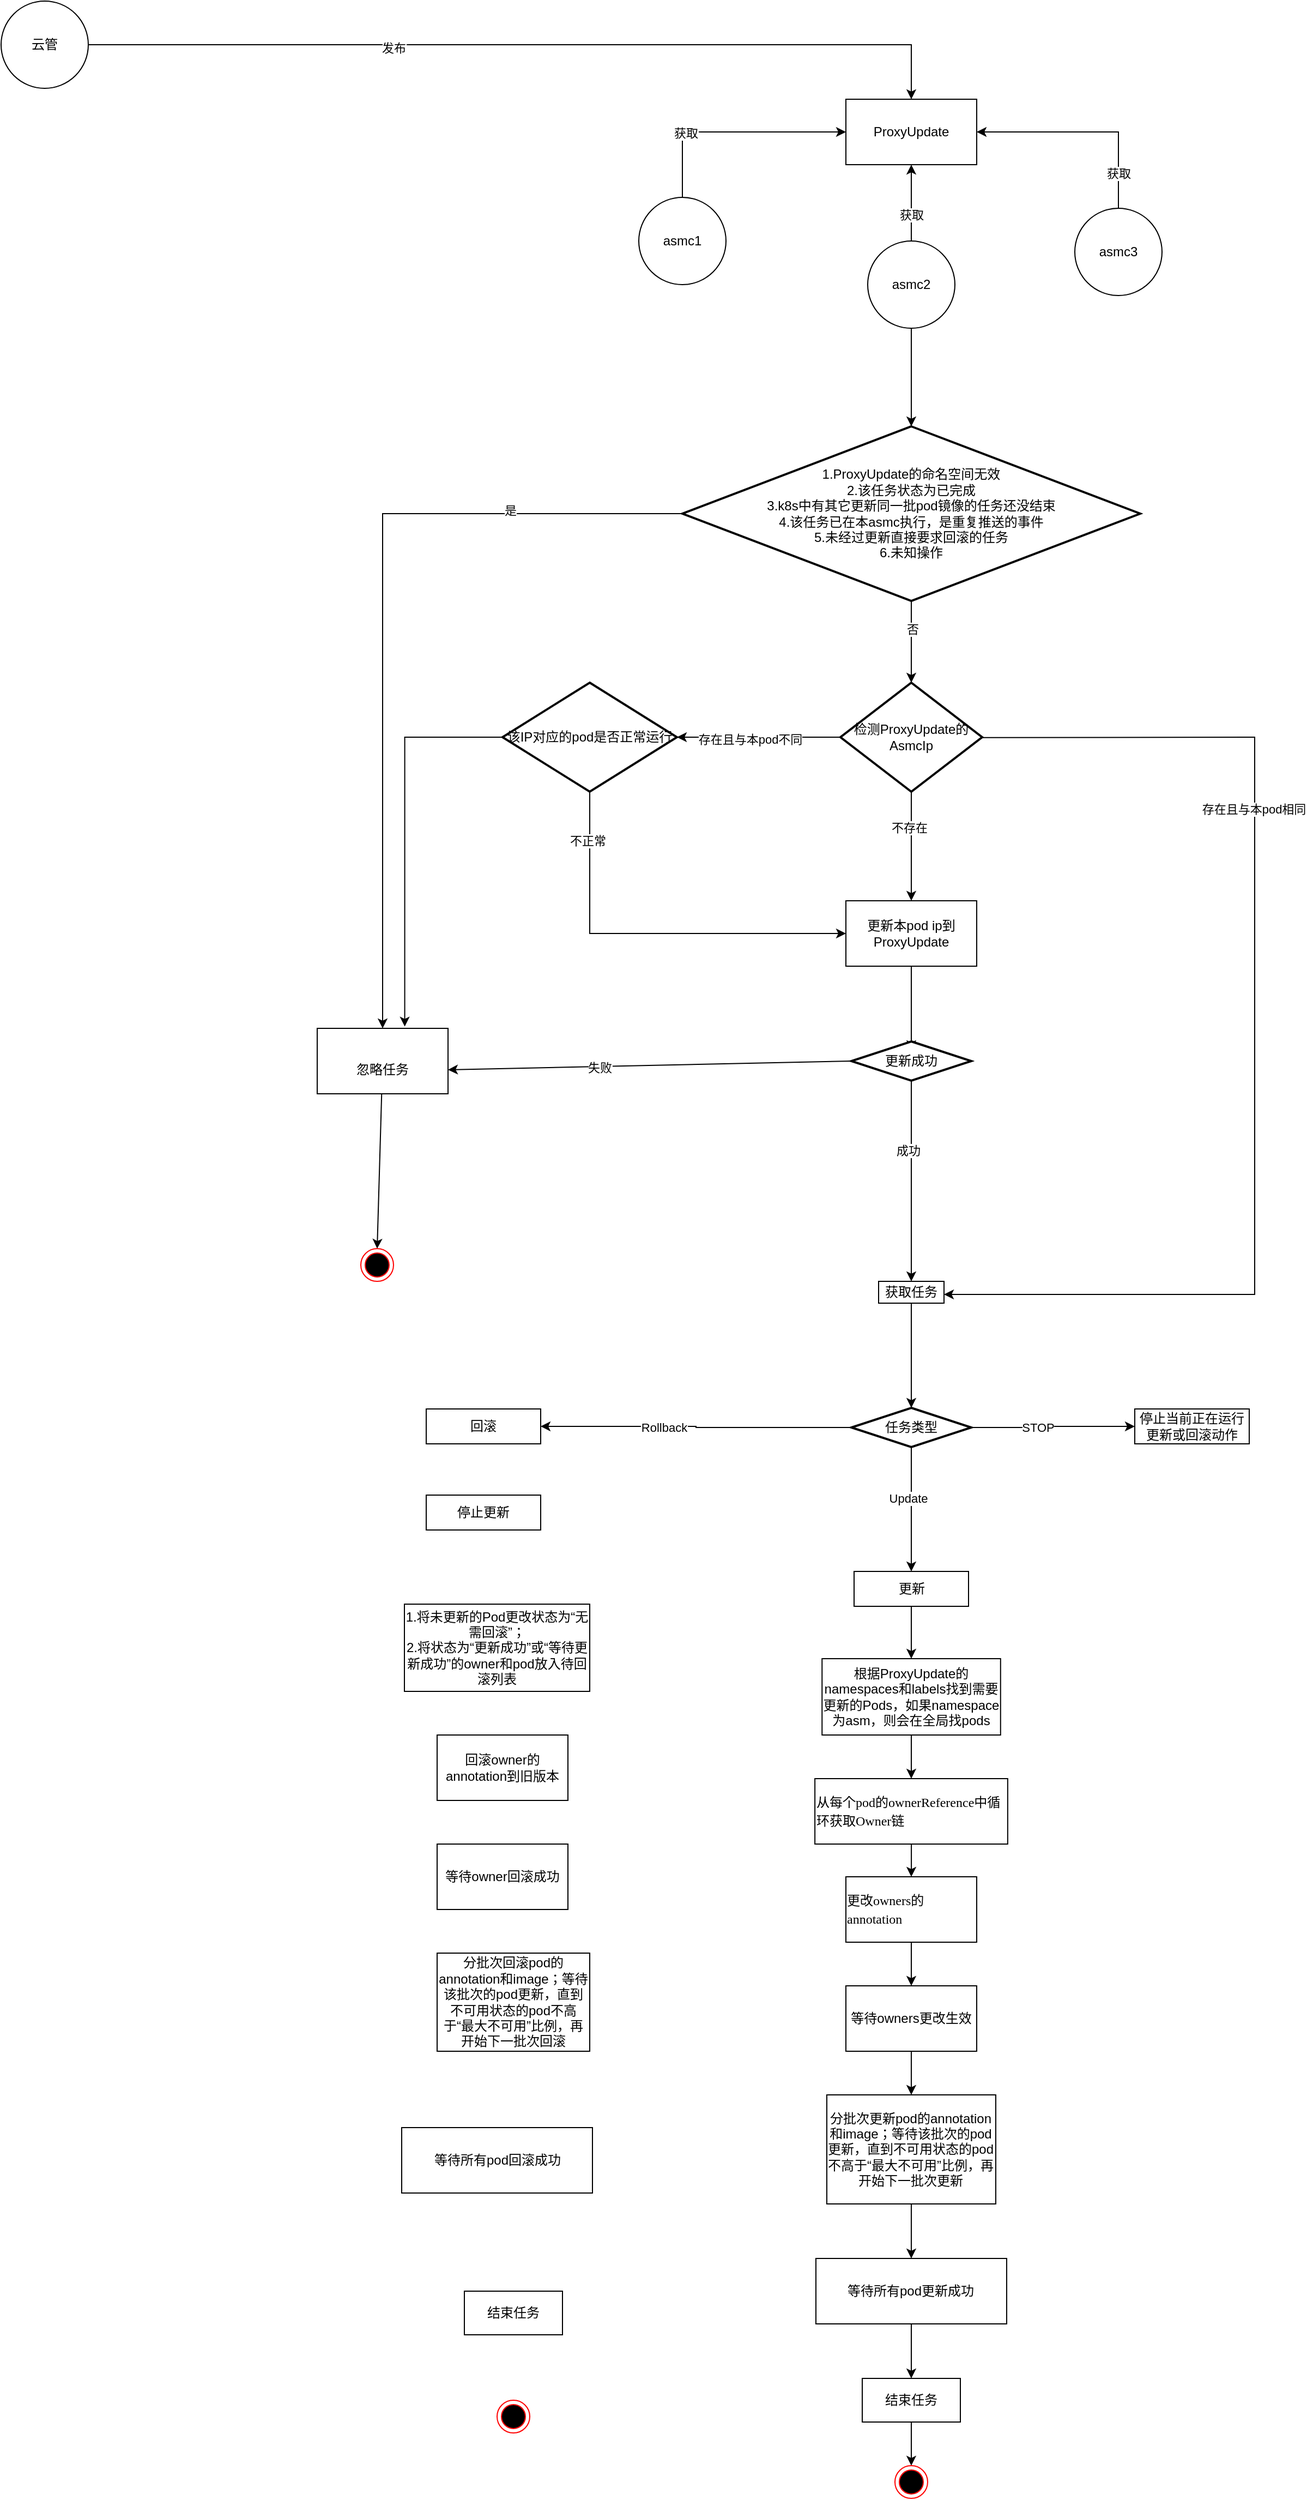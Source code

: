 <mxfile version="15.8.2" type="github">
  <diagram name="Page-1" id="e7e014a7-5840-1c2e-5031-d8a46d1fe8dd">
    <mxGraphModel dx="1109" dy="550" grid="1" gridSize="10" guides="1" tooltips="1" connect="1" arrows="1" fold="1" page="1" pageScale="1" pageWidth="3300" pageHeight="4681" background="#ffffff" math="0" shadow="0">
      <root>
        <mxCell id="0" />
        <mxCell id="1" parent="0" />
        <mxCell id="EJuun3mlQRxhY7gNAN2d-12" style="edgeStyle=none;rounded=0;orthogonalLoop=1;jettySize=auto;html=1;entryX=0.5;entryY=0;entryDx=0;entryDy=0;" parent="1" source="FB7n5PxvgqieLS6MJgnv-41" target="FB7n5PxvgqieLS6MJgnv-43" edge="1">
          <mxGeometry relative="1" as="geometry">
            <Array as="points">
              <mxPoint x="585" y="80" />
              <mxPoint x="855" y="80" />
            </Array>
          </mxGeometry>
        </mxCell>
        <mxCell id="EJuun3mlQRxhY7gNAN2d-13" value="发布" style="edgeLabel;html=1;align=center;verticalAlign=middle;resizable=0;points=[];" parent="EJuun3mlQRxhY7gNAN2d-12" vertex="1" connectable="0">
          <mxGeometry x="-0.306" y="-3" relative="1" as="geometry">
            <mxPoint as="offset" />
          </mxGeometry>
        </mxCell>
        <mxCell id="FB7n5PxvgqieLS6MJgnv-41" value="云管" style="ellipse;whiteSpace=wrap;html=1;aspect=fixed;" parent="1" vertex="1">
          <mxGeometry x="20" y="40" width="80" height="80" as="geometry" />
        </mxCell>
        <mxCell id="FB7n5PxvgqieLS6MJgnv-43" value="ProxyUpdate" style="rounded=0;whiteSpace=wrap;html=1;" parent="1" vertex="1">
          <mxGeometry x="795" y="130" width="120" height="60" as="geometry" />
        </mxCell>
        <mxCell id="EJuun3mlQRxhY7gNAN2d-10" style="edgeStyle=none;rounded=0;orthogonalLoop=1;jettySize=auto;html=1;exitX=0.5;exitY=0;exitDx=0;exitDy=0;entryX=0;entryY=0.5;entryDx=0;entryDy=0;" parent="1" source="FB7n5PxvgqieLS6MJgnv-44" edge="1">
          <mxGeometry relative="1" as="geometry">
            <mxPoint x="795" y="160" as="targetPoint" />
            <Array as="points">
              <mxPoint x="645" y="160" />
            </Array>
          </mxGeometry>
        </mxCell>
        <mxCell id="rX8UmJ0MvaBs6cS46ier-8" value="获取" style="edgeLabel;html=1;align=center;verticalAlign=middle;resizable=0;points=[];" vertex="1" connectable="0" parent="EJuun3mlQRxhY7gNAN2d-10">
          <mxGeometry x="-0.401" y="-1" relative="1" as="geometry">
            <mxPoint as="offset" />
          </mxGeometry>
        </mxCell>
        <mxCell id="FB7n5PxvgqieLS6MJgnv-44" value="asmc1" style="ellipse;whiteSpace=wrap;html=1;aspect=fixed;" parent="1" vertex="1">
          <mxGeometry x="605" y="220" width="80" height="80" as="geometry" />
        </mxCell>
        <mxCell id="EJuun3mlQRxhY7gNAN2d-9" style="edgeStyle=none;rounded=0;orthogonalLoop=1;jettySize=auto;html=1;exitX=0.5;exitY=0;exitDx=0;exitDy=0;entryX=0.5;entryY=1;entryDx=0;entryDy=0;" parent="1" source="FB7n5PxvgqieLS6MJgnv-45" edge="1">
          <mxGeometry relative="1" as="geometry">
            <mxPoint x="855" y="190" as="targetPoint" />
          </mxGeometry>
        </mxCell>
        <mxCell id="rX8UmJ0MvaBs6cS46ier-11" value="获取" style="edgeLabel;html=1;align=center;verticalAlign=middle;resizable=0;points=[];" vertex="1" connectable="0" parent="EJuun3mlQRxhY7gNAN2d-9">
          <mxGeometry x="-0.3" relative="1" as="geometry">
            <mxPoint as="offset" />
          </mxGeometry>
        </mxCell>
        <mxCell id="EJuun3mlQRxhY7gNAN2d-14" style="edgeStyle=none;rounded=0;orthogonalLoop=1;jettySize=auto;html=1;entryX=0.5;entryY=0;entryDx=0;entryDy=0;entryPerimeter=0;" parent="1" source="FB7n5PxvgqieLS6MJgnv-45" target="rX8UmJ0MvaBs6cS46ier-1" edge="1">
          <mxGeometry relative="1" as="geometry" />
        </mxCell>
        <mxCell id="FB7n5PxvgqieLS6MJgnv-45" value="asmc2" style="ellipse;whiteSpace=wrap;html=1;aspect=fixed;" parent="1" vertex="1">
          <mxGeometry x="815" y="260" width="80" height="80" as="geometry" />
        </mxCell>
        <mxCell id="EJuun3mlQRxhY7gNAN2d-11" style="edgeStyle=none;rounded=0;orthogonalLoop=1;jettySize=auto;html=1;entryX=1;entryY=0.5;entryDx=0;entryDy=0;" parent="1" source="FB7n5PxvgqieLS6MJgnv-46" edge="1">
          <mxGeometry relative="1" as="geometry">
            <mxPoint x="915" y="160" as="targetPoint" />
            <Array as="points">
              <mxPoint x="1045" y="160" />
            </Array>
          </mxGeometry>
        </mxCell>
        <mxCell id="rX8UmJ0MvaBs6cS46ier-10" value="获取" style="edgeLabel;html=1;align=center;verticalAlign=middle;resizable=0;points=[];" vertex="1" connectable="0" parent="EJuun3mlQRxhY7gNAN2d-11">
          <mxGeometry x="-0.678" relative="1" as="geometry">
            <mxPoint as="offset" />
          </mxGeometry>
        </mxCell>
        <mxCell id="FB7n5PxvgqieLS6MJgnv-46" value="asmc3" style="ellipse;whiteSpace=wrap;html=1;aspect=fixed;" parent="1" vertex="1">
          <mxGeometry x="1005" y="230" width="80" height="80" as="geometry" />
        </mxCell>
        <mxCell id="EJuun3mlQRxhY7gNAN2d-17" style="edgeStyle=none;rounded=0;orthogonalLoop=1;jettySize=auto;html=1;entryX=0.5;entryY=0;entryDx=0;entryDy=0;exitX=0.5;exitY=1;exitDx=0;exitDy=0;exitPerimeter=0;" parent="1" source="EJuun3mlQRxhY7gNAN2d-7" target="EJuun3mlQRxhY7gNAN2d-22" edge="1">
          <mxGeometry relative="1" as="geometry">
            <mxPoint x="1080" y="715" as="targetPoint" />
          </mxGeometry>
        </mxCell>
        <mxCell id="EJuun3mlQRxhY7gNAN2d-18" value="不存在" style="edgeLabel;html=1;align=center;verticalAlign=middle;resizable=0;points=[];" parent="EJuun3mlQRxhY7gNAN2d-17" vertex="1" connectable="0">
          <mxGeometry x="-0.354" y="-2" relative="1" as="geometry">
            <mxPoint as="offset" />
          </mxGeometry>
        </mxCell>
        <mxCell id="EJuun3mlQRxhY7gNAN2d-19" style="edgeStyle=none;rounded=0;orthogonalLoop=1;jettySize=auto;html=1;entryX=1;entryY=0.5;entryDx=0;entryDy=0;entryPerimeter=0;exitX=0;exitY=0.5;exitDx=0;exitDy=0;exitPerimeter=0;" parent="1" source="EJuun3mlQRxhY7gNAN2d-7" target="EJuun3mlQRxhY7gNAN2d-30" edge="1">
          <mxGeometry relative="1" as="geometry">
            <mxPoint x="730" y="715" as="targetPoint" />
          </mxGeometry>
        </mxCell>
        <mxCell id="EJuun3mlQRxhY7gNAN2d-20" value="存在且与本pod不同" style="edgeLabel;html=1;align=center;verticalAlign=middle;resizable=0;points=[];" parent="EJuun3mlQRxhY7gNAN2d-19" vertex="1" connectable="0">
          <mxGeometry x="0.106" y="2" relative="1" as="geometry">
            <mxPoint as="offset" />
          </mxGeometry>
        </mxCell>
        <mxCell id="EJuun3mlQRxhY7gNAN2d-38" style="edgeStyle=none;rounded=0;orthogonalLoop=1;jettySize=auto;html=1;entryX=1;entryY=0.5;entryDx=0;entryDy=0;" parent="1" edge="1">
          <mxGeometry relative="1" as="geometry">
            <mxPoint x="885.0" y="1226.0" as="targetPoint" />
            <Array as="points">
              <mxPoint x="1170" y="715" />
              <mxPoint x="1170" y="1226" />
            </Array>
            <mxPoint x="920.0" y="715.349" as="sourcePoint" />
          </mxGeometry>
        </mxCell>
        <mxCell id="EJuun3mlQRxhY7gNAN2d-39" value="存在且与本pod相同" style="edgeLabel;html=1;align=center;verticalAlign=middle;resizable=0;points=[];" parent="EJuun3mlQRxhY7gNAN2d-38" vertex="1" connectable="0">
          <mxGeometry x="-0.397" y="-1" relative="1" as="geometry">
            <mxPoint as="offset" />
          </mxGeometry>
        </mxCell>
        <mxCell id="EJuun3mlQRxhY7gNAN2d-7" value="&lt;span style=&quot;text-align: left&quot;&gt;检测ProxyUpdate的AsmcIp&lt;/span&gt;" style="strokeWidth=2;html=1;shape=mxgraph.flowchart.decision;whiteSpace=wrap;" parent="1" vertex="1">
          <mxGeometry x="790" y="665" width="130" height="100" as="geometry" />
        </mxCell>
        <mxCell id="EJuun3mlQRxhY7gNAN2d-24" style="edgeStyle=none;rounded=0;orthogonalLoop=1;jettySize=auto;html=1;entryX=0.5;entryY=0;entryDx=0;entryDy=0;entryPerimeter=0;" parent="1" source="EJuun3mlQRxhY7gNAN2d-22" edge="1">
          <mxGeometry relative="1" as="geometry">
            <mxPoint x="855.0" y="1002.0" as="targetPoint" />
          </mxGeometry>
        </mxCell>
        <mxCell id="EJuun3mlQRxhY7gNAN2d-22" value="更新本pod ip到ProxyUpdate" style="rounded=0;whiteSpace=wrap;html=1;" parent="1" vertex="1">
          <mxGeometry x="795" y="865" width="120" height="60" as="geometry" />
        </mxCell>
        <mxCell id="EJuun3mlQRxhY7gNAN2d-33" style="edgeStyle=none;rounded=0;orthogonalLoop=1;jettySize=auto;html=1;" parent="1" source="EJuun3mlQRxhY7gNAN2d-23" target="EJuun3mlQRxhY7gNAN2d-25" edge="1">
          <mxGeometry relative="1" as="geometry" />
        </mxCell>
        <mxCell id="EJuun3mlQRxhY7gNAN2d-34" value="成功" style="edgeLabel;html=1;align=center;verticalAlign=middle;resizable=0;points=[];" parent="EJuun3mlQRxhY7gNAN2d-33" vertex="1" connectable="0">
          <mxGeometry x="-0.303" y="-3" relative="1" as="geometry">
            <mxPoint as="offset" />
          </mxGeometry>
        </mxCell>
        <mxCell id="EJuun3mlQRxhY7gNAN2d-41" style="edgeStyle=none;rounded=0;orthogonalLoop=1;jettySize=auto;html=1;entryX=1;entryY=0.5;entryDx=0;entryDy=0;exitX=0;exitY=0.5;exitDx=0;exitDy=0;exitPerimeter=0;" parent="1" source="EJuun3mlQRxhY7gNAN2d-23" edge="1">
          <mxGeometry relative="1" as="geometry">
            <mxPoint x="430.0" y="1020" as="targetPoint" />
            <mxPoint x="790" y="1010" as="sourcePoint" />
          </mxGeometry>
        </mxCell>
        <mxCell id="EJuun3mlQRxhY7gNAN2d-42" value="失败" style="edgeLabel;html=1;align=center;verticalAlign=middle;resizable=0;points=[];" parent="EJuun3mlQRxhY7gNAN2d-41" vertex="1" connectable="0">
          <mxGeometry x="0.25" y="1" relative="1" as="geometry">
            <mxPoint as="offset" />
          </mxGeometry>
        </mxCell>
        <mxCell id="EJuun3mlQRxhY7gNAN2d-23" value="&lt;span style=&quot;text-align: left&quot;&gt;更新成功&lt;/span&gt;" style="strokeWidth=2;html=1;shape=mxgraph.flowchart.decision;whiteSpace=wrap;" parent="1" vertex="1">
          <mxGeometry x="800" y="994" width="110" height="36" as="geometry" />
        </mxCell>
        <mxCell id="rX8UmJ0MvaBs6cS46ier-18" style="edgeStyle=orthogonalEdgeStyle;rounded=0;orthogonalLoop=1;jettySize=auto;html=1;entryX=0.5;entryY=0;entryDx=0;entryDy=0;entryPerimeter=0;" edge="1" parent="1" source="EJuun3mlQRxhY7gNAN2d-25" target="rX8UmJ0MvaBs6cS46ier-17">
          <mxGeometry relative="1" as="geometry" />
        </mxCell>
        <mxCell id="EJuun3mlQRxhY7gNAN2d-25" value="获取任务" style="rounded=0;whiteSpace=wrap;html=1;" parent="1" vertex="1">
          <mxGeometry x="825" y="1214" width="60" height="20" as="geometry" />
        </mxCell>
        <mxCell id="EJuun3mlQRxhY7gNAN2d-43" style="edgeStyle=none;rounded=0;orthogonalLoop=1;jettySize=auto;html=1;entryX=0;entryY=0.5;entryDx=0;entryDy=0;exitX=0.5;exitY=1;exitDx=0;exitDy=0;exitPerimeter=0;" parent="1" source="EJuun3mlQRxhY7gNAN2d-30" target="EJuun3mlQRxhY7gNAN2d-22" edge="1">
          <mxGeometry relative="1" as="geometry">
            <Array as="points">
              <mxPoint x="560" y="895" />
            </Array>
          </mxGeometry>
        </mxCell>
        <mxCell id="EJuun3mlQRxhY7gNAN2d-44" value="不正常" style="edgeLabel;html=1;align=center;verticalAlign=middle;resizable=0;points=[];" parent="EJuun3mlQRxhY7gNAN2d-43" vertex="1" connectable="0">
          <mxGeometry x="-0.753" y="-2" relative="1" as="geometry">
            <mxPoint as="offset" />
          </mxGeometry>
        </mxCell>
        <mxCell id="rX8UmJ0MvaBs6cS46ier-13" style="edgeStyle=orthogonalEdgeStyle;rounded=0;orthogonalLoop=1;jettySize=auto;html=1;entryX=0.669;entryY=-0.028;entryDx=0;entryDy=0;entryPerimeter=0;" edge="1" parent="1" source="EJuun3mlQRxhY7gNAN2d-30" target="EJuun3mlQRxhY7gNAN2d-32">
          <mxGeometry relative="1" as="geometry">
            <mxPoint x="390.0" y="988" as="targetPoint" />
          </mxGeometry>
        </mxCell>
        <mxCell id="EJuun3mlQRxhY7gNAN2d-30" value="该IP对应的pod是否正常运行" style="strokeWidth=2;html=1;shape=mxgraph.flowchart.decision;whiteSpace=wrap;" parent="1" vertex="1">
          <mxGeometry x="480" y="665" width="160" height="100" as="geometry" />
        </mxCell>
        <mxCell id="EJuun3mlQRxhY7gNAN2d-36" style="edgeStyle=none;rounded=0;orthogonalLoop=1;jettySize=auto;html=1;entryX=0.5;entryY=0;entryDx=0;entryDy=0;" parent="1" source="EJuun3mlQRxhY7gNAN2d-32" target="EJuun3mlQRxhY7gNAN2d-35" edge="1">
          <mxGeometry relative="1" as="geometry" />
        </mxCell>
        <mxCell id="EJuun3mlQRxhY7gNAN2d-32" value="&lt;br&gt;忽略任务" style="rounded=0;whiteSpace=wrap;html=1;" parent="1" vertex="1">
          <mxGeometry x="310" y="982" width="120" height="60" as="geometry" />
        </mxCell>
        <mxCell id="EJuun3mlQRxhY7gNAN2d-35" value="" style="ellipse;html=1;shape=endState;fillColor=#000000;strokeColor=#ff0000;" parent="1" vertex="1">
          <mxGeometry x="350" y="1184" width="30" height="30" as="geometry" />
        </mxCell>
        <mxCell id="rX8UmJ0MvaBs6cS46ier-3" style="edgeStyle=orthogonalEdgeStyle;rounded=0;orthogonalLoop=1;jettySize=auto;html=1;" edge="1" parent="1" source="rX8UmJ0MvaBs6cS46ier-1" target="EJuun3mlQRxhY7gNAN2d-7">
          <mxGeometry relative="1" as="geometry" />
        </mxCell>
        <mxCell id="rX8UmJ0MvaBs6cS46ier-15" value="否" style="edgeLabel;html=1;align=center;verticalAlign=middle;resizable=0;points=[];" vertex="1" connectable="0" parent="rX8UmJ0MvaBs6cS46ier-3">
          <mxGeometry x="-0.301" y="1" relative="1" as="geometry">
            <mxPoint as="offset" />
          </mxGeometry>
        </mxCell>
        <mxCell id="rX8UmJ0MvaBs6cS46ier-5" style="edgeStyle=orthogonalEdgeStyle;rounded=0;orthogonalLoop=1;jettySize=auto;html=1;" edge="1" parent="1" source="rX8UmJ0MvaBs6cS46ier-1" target="EJuun3mlQRxhY7gNAN2d-32">
          <mxGeometry relative="1" as="geometry" />
        </mxCell>
        <mxCell id="rX8UmJ0MvaBs6cS46ier-14" value="是" style="edgeLabel;html=1;align=center;verticalAlign=middle;resizable=0;points=[];" vertex="1" connectable="0" parent="rX8UmJ0MvaBs6cS46ier-5">
          <mxGeometry x="-0.577" y="-3" relative="1" as="geometry">
            <mxPoint as="offset" />
          </mxGeometry>
        </mxCell>
        <mxCell id="rX8UmJ0MvaBs6cS46ier-1" value="&lt;span style=&quot;text-align: left&quot;&gt;1.ProxyUpdate的命名空间无效&lt;br&gt;2.&lt;/span&gt;&lt;span style=&quot;text-align: left&quot;&gt;该任务状态为已完成&lt;br&gt;&lt;/span&gt;&lt;span style=&quot;text-align: left&quot;&gt;3.k8s中有其它更新同一批pod镜像的任务还没结束&lt;br&gt;4.该任务已在本asmc执行，是重复推送的事件&lt;br&gt;5.未经过更新直接要求回滚的任务&lt;br&gt;6.未知操作&lt;br&gt;&lt;/span&gt;" style="strokeWidth=2;html=1;shape=mxgraph.flowchart.decision;whiteSpace=wrap;" vertex="1" parent="1">
          <mxGeometry x="645" y="430" width="420" height="160" as="geometry" />
        </mxCell>
        <mxCell id="rX8UmJ0MvaBs6cS46ier-20" style="edgeStyle=orthogonalEdgeStyle;rounded=0;orthogonalLoop=1;jettySize=auto;html=1;entryX=0;entryY=0.5;entryDx=0;entryDy=0;" edge="1" parent="1" source="rX8UmJ0MvaBs6cS46ier-17" target="rX8UmJ0MvaBs6cS46ier-19">
          <mxGeometry relative="1" as="geometry" />
        </mxCell>
        <mxCell id="rX8UmJ0MvaBs6cS46ier-21" value="STOP" style="edgeLabel;html=1;align=center;verticalAlign=middle;resizable=0;points=[];" vertex="1" connectable="0" parent="rX8UmJ0MvaBs6cS46ier-20">
          <mxGeometry x="-0.201" relative="1" as="geometry">
            <mxPoint as="offset" />
          </mxGeometry>
        </mxCell>
        <mxCell id="rX8UmJ0MvaBs6cS46ier-22" style="edgeStyle=orthogonalEdgeStyle;rounded=0;orthogonalLoop=1;jettySize=auto;html=1;entryX=1;entryY=0.5;entryDx=0;entryDy=0;" edge="1" parent="1" source="rX8UmJ0MvaBs6cS46ier-17" target="rX8UmJ0MvaBs6cS46ier-49">
          <mxGeometry relative="1" as="geometry">
            <mxPoint x="630.0" y="1348" as="targetPoint" />
          </mxGeometry>
        </mxCell>
        <mxCell id="rX8UmJ0MvaBs6cS46ier-23" value="Rollback" style="edgeLabel;html=1;align=center;verticalAlign=middle;resizable=0;points=[];" vertex="1" connectable="0" parent="rX8UmJ0MvaBs6cS46ier-22">
          <mxGeometry x="0.209" y="1" relative="1" as="geometry">
            <mxPoint as="offset" />
          </mxGeometry>
        </mxCell>
        <mxCell id="rX8UmJ0MvaBs6cS46ier-24" style="edgeStyle=orthogonalEdgeStyle;rounded=0;orthogonalLoop=1;jettySize=auto;html=1;" edge="1" parent="1" source="rX8UmJ0MvaBs6cS46ier-17">
          <mxGeometry relative="1" as="geometry">
            <mxPoint x="855.0" y="1480" as="targetPoint" />
          </mxGeometry>
        </mxCell>
        <mxCell id="rX8UmJ0MvaBs6cS46ier-25" value="Update" style="edgeLabel;html=1;align=center;verticalAlign=middle;resizable=0;points=[];" vertex="1" connectable="0" parent="rX8UmJ0MvaBs6cS46ier-24">
          <mxGeometry x="-0.192" y="-3" relative="1" as="geometry">
            <mxPoint as="offset" />
          </mxGeometry>
        </mxCell>
        <mxCell id="rX8UmJ0MvaBs6cS46ier-17" value="&lt;span style=&quot;text-align: left&quot;&gt;任务类型&lt;/span&gt;" style="strokeWidth=2;html=1;shape=mxgraph.flowchart.decision;whiteSpace=wrap;" vertex="1" parent="1">
          <mxGeometry x="800" y="1330" width="110" height="36" as="geometry" />
        </mxCell>
        <mxCell id="rX8UmJ0MvaBs6cS46ier-19" value="停止当前正在运行更新或回滚动作" style="rounded=0;whiteSpace=wrap;html=1;" vertex="1" parent="1">
          <mxGeometry x="1060" y="1331" width="105" height="32" as="geometry" />
        </mxCell>
        <mxCell id="rX8UmJ0MvaBs6cS46ier-40" style="edgeStyle=orthogonalEdgeStyle;rounded=0;orthogonalLoop=1;jettySize=auto;html=1;entryX=0.5;entryY=0;entryDx=0;entryDy=0;" edge="1" parent="1" source="rX8UmJ0MvaBs6cS46ier-26" target="rX8UmJ0MvaBs6cS46ier-29">
          <mxGeometry relative="1" as="geometry" />
        </mxCell>
        <mxCell id="rX8UmJ0MvaBs6cS46ier-26" value="更新" style="rounded=0;whiteSpace=wrap;html=1;" vertex="1" parent="1">
          <mxGeometry x="802.5" y="1480" width="105" height="32" as="geometry" />
        </mxCell>
        <mxCell id="rX8UmJ0MvaBs6cS46ier-41" style="edgeStyle=orthogonalEdgeStyle;rounded=0;orthogonalLoop=1;jettySize=auto;html=1;entryX=0.5;entryY=0;entryDx=0;entryDy=0;" edge="1" parent="1" source="rX8UmJ0MvaBs6cS46ier-29" target="rX8UmJ0MvaBs6cS46ier-31">
          <mxGeometry relative="1" as="geometry" />
        </mxCell>
        <mxCell id="rX8UmJ0MvaBs6cS46ier-29" value="根据ProxyUpdate的namespaces和labels找到需要更新的Pods，如果namespace为asm，则会在全局找pods" style="rounded=0;whiteSpace=wrap;html=1;" vertex="1" parent="1">
          <mxGeometry x="773.13" y="1560" width="163.75" height="70" as="geometry" />
        </mxCell>
        <mxCell id="rX8UmJ0MvaBs6cS46ier-42" style="edgeStyle=orthogonalEdgeStyle;rounded=0;orthogonalLoop=1;jettySize=auto;html=1;entryX=0.5;entryY=0;entryDx=0;entryDy=0;" edge="1" parent="1" source="rX8UmJ0MvaBs6cS46ier-31" target="rX8UmJ0MvaBs6cS46ier-32">
          <mxGeometry relative="1" as="geometry" />
        </mxCell>
        <mxCell id="rX8UmJ0MvaBs6cS46ier-31" value="&lt;p class=&quot;MsoNormal&quot; style=&quot;margin: 0pt 0pt 0.0pt ; text-align: left ; font-family: &amp;#34;calibri&amp;#34; ; font-size: 10.5pt&quot;&gt;&lt;span style=&quot;font-size: 9pt&quot;&gt;&lt;font face=&quot;宋体&quot;&gt;从每个&lt;/font&gt;pod&lt;font face=&quot;宋体&quot;&gt;的&lt;/font&gt;&lt;font face=&quot;Calibri&quot;&gt;ownerReference&lt;/font&gt;&lt;font face=&quot;宋体&quot;&gt;中循环获取Owner链&lt;/font&gt;&lt;/span&gt;&lt;span style=&quot;font-size: 9pt&quot;&gt;&lt;/span&gt;&lt;/p&gt;" style="whiteSpace=wrap;html=1;" vertex="1" parent="1">
          <mxGeometry x="766.56" y="1670" width="176.87" height="60" as="geometry" />
        </mxCell>
        <mxCell id="rX8UmJ0MvaBs6cS46ier-43" style="edgeStyle=orthogonalEdgeStyle;rounded=0;orthogonalLoop=1;jettySize=auto;html=1;" edge="1" parent="1" source="rX8UmJ0MvaBs6cS46ier-32" target="rX8UmJ0MvaBs6cS46ier-33">
          <mxGeometry relative="1" as="geometry" />
        </mxCell>
        <mxCell id="rX8UmJ0MvaBs6cS46ier-32" value="&lt;p class=&quot;MsoNormal&quot; style=&quot;margin: 0pt 0pt 0.0pt ; text-align: left ; font-family: &amp;#34;calibri&amp;#34; ; font-size: 10.5pt&quot;&gt;&lt;span style=&quot;font-size: 9pt&quot;&gt;&lt;font face=&quot;宋体&quot;&gt;更改owners&lt;/font&gt;&lt;/span&gt;&lt;span style=&quot;font-size: 9pt&quot;&gt;&lt;font face=&quot;宋体&quot;&gt;的&lt;/font&gt;annotation&lt;/span&gt;&lt;span style=&quot;font-size: 9pt&quot;&gt;&lt;/span&gt;&lt;/p&gt;" style="whiteSpace=wrap;html=1;" vertex="1" parent="1">
          <mxGeometry x="795" y="1760" width="120" height="60" as="geometry" />
        </mxCell>
        <mxCell id="rX8UmJ0MvaBs6cS46ier-44" style="edgeStyle=orthogonalEdgeStyle;rounded=0;orthogonalLoop=1;jettySize=auto;html=1;entryX=0.5;entryY=0;entryDx=0;entryDy=0;" edge="1" parent="1" source="rX8UmJ0MvaBs6cS46ier-33" target="rX8UmJ0MvaBs6cS46ier-36">
          <mxGeometry relative="1" as="geometry" />
        </mxCell>
        <mxCell id="rX8UmJ0MvaBs6cS46ier-33" value="等待owners更改生效" style="whiteSpace=wrap;html=1;" vertex="1" parent="1">
          <mxGeometry x="795" y="1860" width="120" height="60" as="geometry" />
        </mxCell>
        <mxCell id="rX8UmJ0MvaBs6cS46ier-45" style="edgeStyle=orthogonalEdgeStyle;rounded=0;orthogonalLoop=1;jettySize=auto;html=1;" edge="1" parent="1" source="rX8UmJ0MvaBs6cS46ier-36" target="rX8UmJ0MvaBs6cS46ier-37">
          <mxGeometry relative="1" as="geometry" />
        </mxCell>
        <mxCell id="rX8UmJ0MvaBs6cS46ier-36" value="分批次更新pod的annotation和image；等待该批次的pod更新，直到不可用状态的pod不高于“最大不可用”比例，再开始下一批次更新" style="whiteSpace=wrap;html=1;" vertex="1" parent="1">
          <mxGeometry x="777.49" y="1960" width="154.99" height="100" as="geometry" />
        </mxCell>
        <mxCell id="rX8UmJ0MvaBs6cS46ier-47" style="edgeStyle=orthogonalEdgeStyle;rounded=0;orthogonalLoop=1;jettySize=auto;html=1;" edge="1" parent="1" source="rX8UmJ0MvaBs6cS46ier-37" target="rX8UmJ0MvaBs6cS46ier-38">
          <mxGeometry relative="1" as="geometry" />
        </mxCell>
        <mxCell id="rX8UmJ0MvaBs6cS46ier-37" value="等待所有pod更新成功" style="whiteSpace=wrap;html=1;" vertex="1" parent="1">
          <mxGeometry x="767.49" y="2110" width="175" height="60" as="geometry" />
        </mxCell>
        <mxCell id="rX8UmJ0MvaBs6cS46ier-48" style="edgeStyle=orthogonalEdgeStyle;rounded=0;orthogonalLoop=1;jettySize=auto;html=1;" edge="1" parent="1" source="rX8UmJ0MvaBs6cS46ier-38" target="rX8UmJ0MvaBs6cS46ier-39">
          <mxGeometry relative="1" as="geometry" />
        </mxCell>
        <mxCell id="rX8UmJ0MvaBs6cS46ier-38" value="结束任务" style="whiteSpace=wrap;html=1;" vertex="1" parent="1">
          <mxGeometry x="810.01" y="2220" width="90" height="40" as="geometry" />
        </mxCell>
        <mxCell id="rX8UmJ0MvaBs6cS46ier-39" value="" style="ellipse;html=1;shape=endState;fillColor=#000000;strokeColor=#ff0000;" vertex="1" parent="1">
          <mxGeometry x="839.99" y="2300" width="30" height="30" as="geometry" />
        </mxCell>
        <mxCell id="rX8UmJ0MvaBs6cS46ier-49" value="回滚" style="rounded=0;whiteSpace=wrap;html=1;" vertex="1" parent="1">
          <mxGeometry x="410" y="1331" width="105" height="32" as="geometry" />
        </mxCell>
        <mxCell id="rX8UmJ0MvaBs6cS46ier-50" value="停止更新" style="rounded=0;whiteSpace=wrap;html=1;" vertex="1" parent="1">
          <mxGeometry x="410" y="1410" width="105" height="32" as="geometry" />
        </mxCell>
        <mxCell id="rX8UmJ0MvaBs6cS46ier-51" value="1.将未更新的Pod更改状态为“无需回滚”；&lt;br&gt;2.将状态为“更新成功”或“等待更新成功”的owner和pod放入待回滚列表" style="whiteSpace=wrap;html=1;" vertex="1" parent="1">
          <mxGeometry x="390" y="1510" width="170" height="80" as="geometry" />
        </mxCell>
        <mxCell id="rX8UmJ0MvaBs6cS46ier-52" value="回滚owner的annotation到旧版本" style="whiteSpace=wrap;html=1;" vertex="1" parent="1">
          <mxGeometry x="420" y="1630" width="120" height="60" as="geometry" />
        </mxCell>
        <mxCell id="rX8UmJ0MvaBs6cS46ier-53" value="等待owner回滚成功" style="whiteSpace=wrap;html=1;" vertex="1" parent="1">
          <mxGeometry x="420" y="1730" width="120" height="60" as="geometry" />
        </mxCell>
        <mxCell id="rX8UmJ0MvaBs6cS46ier-54" value="分批次回滚pod的annotation和image；等待该批次的pod更新，直到不可用状态的pod不高于“最大不可用”比例，再开始下一批次回滚" style="whiteSpace=wrap;html=1;" vertex="1" parent="1">
          <mxGeometry x="420" y="1830" width="140" height="90" as="geometry" />
        </mxCell>
        <mxCell id="rX8UmJ0MvaBs6cS46ier-55" value="等待所有pod回滚成功" style="whiteSpace=wrap;html=1;" vertex="1" parent="1">
          <mxGeometry x="387.5" y="1990" width="175" height="60" as="geometry" />
        </mxCell>
        <mxCell id="rX8UmJ0MvaBs6cS46ier-56" value="结束任务" style="whiteSpace=wrap;html=1;" vertex="1" parent="1">
          <mxGeometry x="445" y="2140" width="90" height="40" as="geometry" />
        </mxCell>
        <mxCell id="rX8UmJ0MvaBs6cS46ier-57" value="" style="ellipse;html=1;shape=endState;fillColor=#000000;strokeColor=#ff0000;" vertex="1" parent="1">
          <mxGeometry x="475" y="2240" width="30" height="30" as="geometry" />
        </mxCell>
      </root>
    </mxGraphModel>
  </diagram>
</mxfile>
